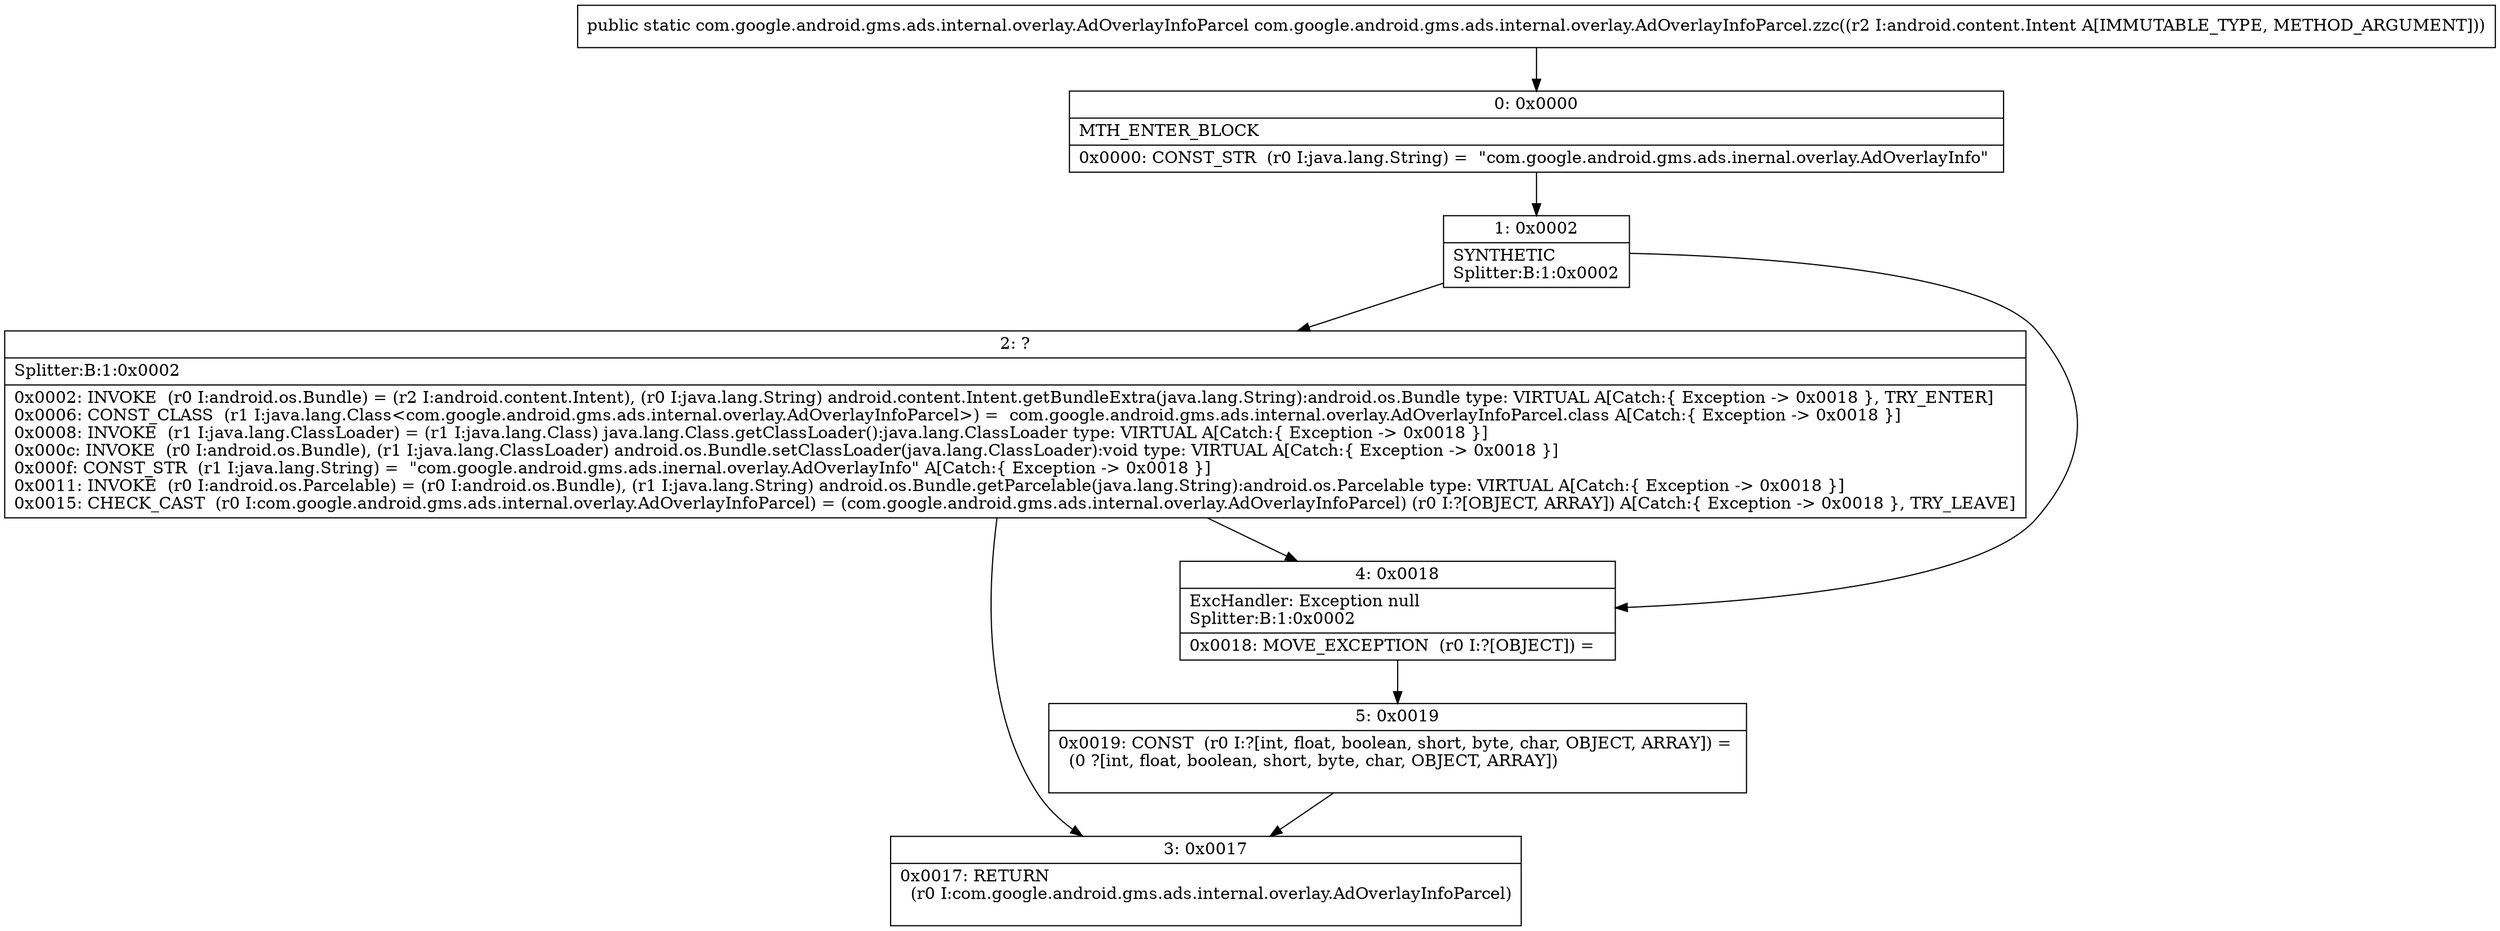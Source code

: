 digraph "CFG forcom.google.android.gms.ads.internal.overlay.AdOverlayInfoParcel.zzc(Landroid\/content\/Intent;)Lcom\/google\/android\/gms\/ads\/internal\/overlay\/AdOverlayInfoParcel;" {
Node_0 [shape=record,label="{0\:\ 0x0000|MTH_ENTER_BLOCK\l|0x0000: CONST_STR  (r0 I:java.lang.String) =  \"com.google.android.gms.ads.inernal.overlay.AdOverlayInfo\" \l}"];
Node_1 [shape=record,label="{1\:\ 0x0002|SYNTHETIC\lSplitter:B:1:0x0002\l}"];
Node_2 [shape=record,label="{2\:\ ?|Splitter:B:1:0x0002\l|0x0002: INVOKE  (r0 I:android.os.Bundle) = (r2 I:android.content.Intent), (r0 I:java.lang.String) android.content.Intent.getBundleExtra(java.lang.String):android.os.Bundle type: VIRTUAL A[Catch:\{ Exception \-\> 0x0018 \}, TRY_ENTER]\l0x0006: CONST_CLASS  (r1 I:java.lang.Class\<com.google.android.gms.ads.internal.overlay.AdOverlayInfoParcel\>) =  com.google.android.gms.ads.internal.overlay.AdOverlayInfoParcel.class A[Catch:\{ Exception \-\> 0x0018 \}]\l0x0008: INVOKE  (r1 I:java.lang.ClassLoader) = (r1 I:java.lang.Class) java.lang.Class.getClassLoader():java.lang.ClassLoader type: VIRTUAL A[Catch:\{ Exception \-\> 0x0018 \}]\l0x000c: INVOKE  (r0 I:android.os.Bundle), (r1 I:java.lang.ClassLoader) android.os.Bundle.setClassLoader(java.lang.ClassLoader):void type: VIRTUAL A[Catch:\{ Exception \-\> 0x0018 \}]\l0x000f: CONST_STR  (r1 I:java.lang.String) =  \"com.google.android.gms.ads.inernal.overlay.AdOverlayInfo\" A[Catch:\{ Exception \-\> 0x0018 \}]\l0x0011: INVOKE  (r0 I:android.os.Parcelable) = (r0 I:android.os.Bundle), (r1 I:java.lang.String) android.os.Bundle.getParcelable(java.lang.String):android.os.Parcelable type: VIRTUAL A[Catch:\{ Exception \-\> 0x0018 \}]\l0x0015: CHECK_CAST  (r0 I:com.google.android.gms.ads.internal.overlay.AdOverlayInfoParcel) = (com.google.android.gms.ads.internal.overlay.AdOverlayInfoParcel) (r0 I:?[OBJECT, ARRAY]) A[Catch:\{ Exception \-\> 0x0018 \}, TRY_LEAVE]\l}"];
Node_3 [shape=record,label="{3\:\ 0x0017|0x0017: RETURN  \l  (r0 I:com.google.android.gms.ads.internal.overlay.AdOverlayInfoParcel)\l \l}"];
Node_4 [shape=record,label="{4\:\ 0x0018|ExcHandler: Exception null\lSplitter:B:1:0x0002\l|0x0018: MOVE_EXCEPTION  (r0 I:?[OBJECT]) =  \l}"];
Node_5 [shape=record,label="{5\:\ 0x0019|0x0019: CONST  (r0 I:?[int, float, boolean, short, byte, char, OBJECT, ARRAY]) = \l  (0 ?[int, float, boolean, short, byte, char, OBJECT, ARRAY])\l \l}"];
MethodNode[shape=record,label="{public static com.google.android.gms.ads.internal.overlay.AdOverlayInfoParcel com.google.android.gms.ads.internal.overlay.AdOverlayInfoParcel.zzc((r2 I:android.content.Intent A[IMMUTABLE_TYPE, METHOD_ARGUMENT])) }"];
MethodNode -> Node_0;
Node_0 -> Node_1;
Node_1 -> Node_2;
Node_1 -> Node_4;
Node_2 -> Node_3;
Node_2 -> Node_4;
Node_4 -> Node_5;
Node_5 -> Node_3;
}

